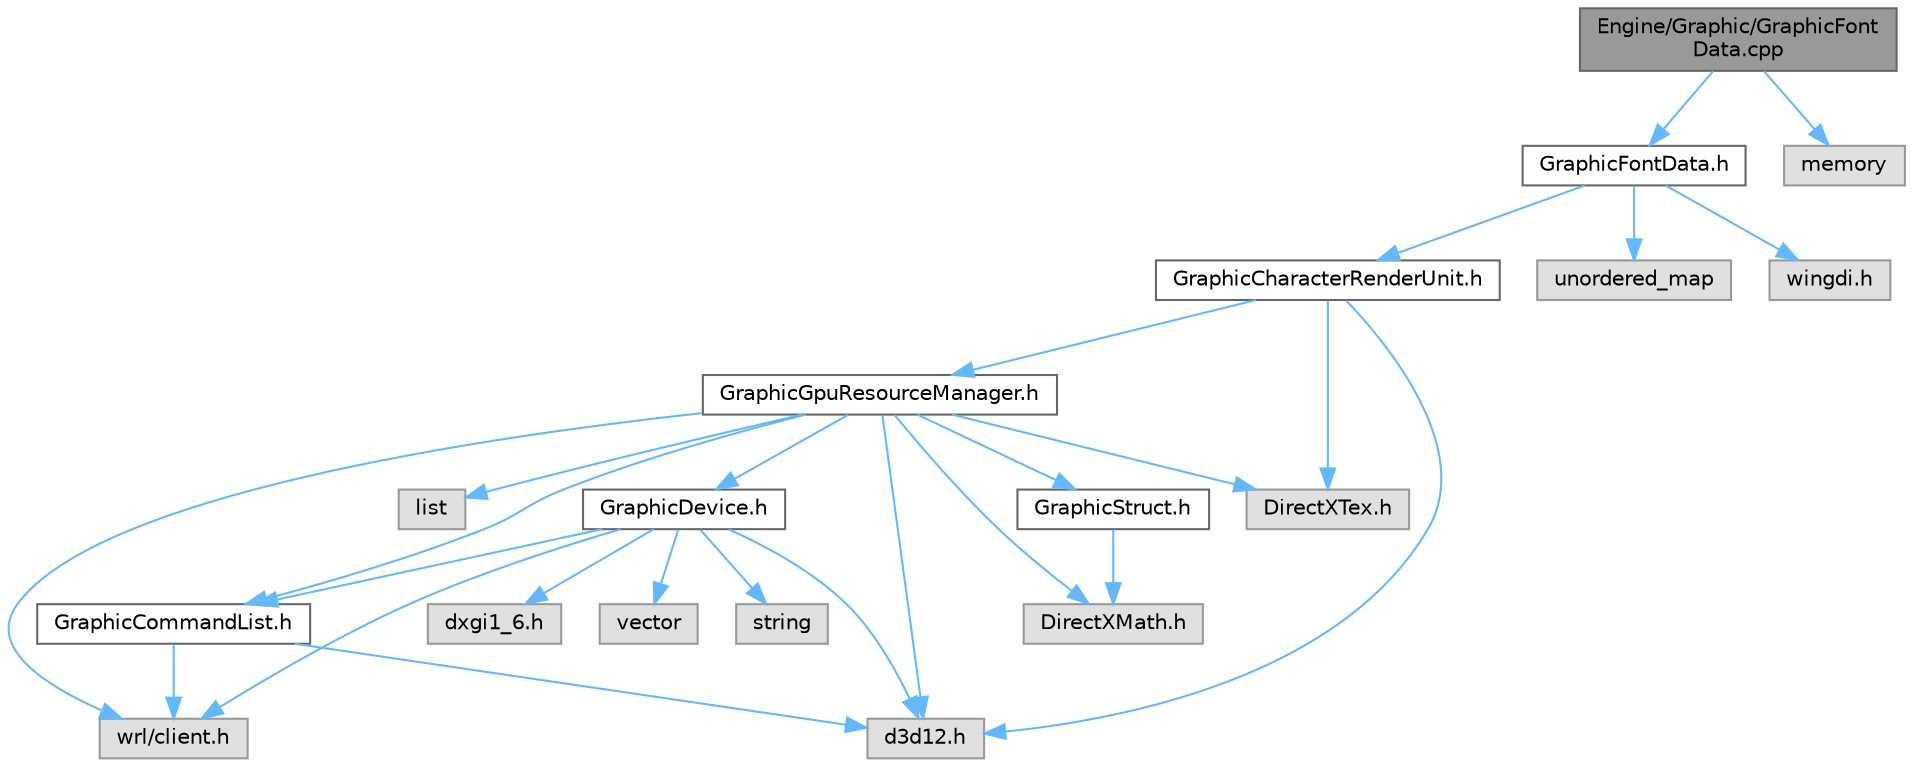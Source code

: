 digraph "Engine/Graphic/GraphicFontData.cpp"
{
 // LATEX_PDF_SIZE
  bgcolor="transparent";
  edge [fontname=Helvetica,fontsize=10,labelfontname=Helvetica,labelfontsize=10];
  node [fontname=Helvetica,fontsize=10,shape=box,height=0.2,width=0.4];
  Node1 [id="Node000001",label="Engine/Graphic/GraphicFont\lData.cpp",height=0.2,width=0.4,color="gray40", fillcolor="grey60", style="filled", fontcolor="black",tooltip=" "];
  Node1 -> Node2 [id="edge26_Node000001_Node000002",color="steelblue1",style="solid",tooltip=" "];
  Node2 [id="Node000002",label="GraphicFontData.h",height=0.2,width=0.4,color="grey40", fillcolor="white", style="filled",URL="$_graphic_font_data_8h.html",tooltip=" "];
  Node2 -> Node3 [id="edge27_Node000002_Node000003",color="steelblue1",style="solid",tooltip=" "];
  Node3 [id="Node000003",label="GraphicCharacterRenderUnit.h",height=0.2,width=0.4,color="grey40", fillcolor="white", style="filled",URL="$_graphic_character_render_unit_8h.html",tooltip=" "];
  Node3 -> Node4 [id="edge28_Node000003_Node000004",color="steelblue1",style="solid",tooltip=" "];
  Node4 [id="Node000004",label="GraphicGpuResourceManager.h",height=0.2,width=0.4,color="grey40", fillcolor="white", style="filled",URL="$_graphic_gpu_resource_manager_8h.html",tooltip=" "];
  Node4 -> Node5 [id="edge29_Node000004_Node000005",color="steelblue1",style="solid",tooltip=" "];
  Node5 [id="Node000005",label="GraphicDevice.h",height=0.2,width=0.4,color="grey40", fillcolor="white", style="filled",URL="$_graphic_device_8h.html",tooltip=" "];
  Node5 -> Node6 [id="edge30_Node000005_Node000006",color="steelblue1",style="solid",tooltip=" "];
  Node6 [id="Node000006",label="d3d12.h",height=0.2,width=0.4,color="grey60", fillcolor="#E0E0E0", style="filled",tooltip=" "];
  Node5 -> Node7 [id="edge31_Node000005_Node000007",color="steelblue1",style="solid",tooltip=" "];
  Node7 [id="Node000007",label="dxgi1_6.h",height=0.2,width=0.4,color="grey60", fillcolor="#E0E0E0", style="filled",tooltip=" "];
  Node5 -> Node8 [id="edge32_Node000005_Node000008",color="steelblue1",style="solid",tooltip=" "];
  Node8 [id="Node000008",label="wrl/client.h",height=0.2,width=0.4,color="grey60", fillcolor="#E0E0E0", style="filled",tooltip=" "];
  Node5 -> Node9 [id="edge33_Node000005_Node000009",color="steelblue1",style="solid",tooltip=" "];
  Node9 [id="Node000009",label="vector",height=0.2,width=0.4,color="grey60", fillcolor="#E0E0E0", style="filled",tooltip=" "];
  Node5 -> Node10 [id="edge34_Node000005_Node000010",color="steelblue1",style="solid",tooltip=" "];
  Node10 [id="Node000010",label="string",height=0.2,width=0.4,color="grey60", fillcolor="#E0E0E0", style="filled",tooltip=" "];
  Node5 -> Node11 [id="edge35_Node000005_Node000011",color="steelblue1",style="solid",tooltip=" "];
  Node11 [id="Node000011",label="GraphicCommandList.h",height=0.2,width=0.4,color="grey40", fillcolor="white", style="filled",URL="$_graphic_command_list_8h.html",tooltip=" "];
  Node11 -> Node6 [id="edge36_Node000011_Node000006",color="steelblue1",style="solid",tooltip=" "];
  Node11 -> Node8 [id="edge37_Node000011_Node000008",color="steelblue1",style="solid",tooltip=" "];
  Node4 -> Node11 [id="edge38_Node000004_Node000011",color="steelblue1",style="solid",tooltip=" "];
  Node4 -> Node12 [id="edge39_Node000004_Node000012",color="steelblue1",style="solid",tooltip=" "];
  Node12 [id="Node000012",label="GraphicStruct.h",height=0.2,width=0.4,color="grey40", fillcolor="white", style="filled",URL="$_graphic_struct_8h.html",tooltip=" "];
  Node12 -> Node13 [id="edge40_Node000012_Node000013",color="steelblue1",style="solid",tooltip=" "];
  Node13 [id="Node000013",label="DirectXMath.h",height=0.2,width=0.4,color="grey60", fillcolor="#E0E0E0", style="filled",tooltip=" "];
  Node4 -> Node6 [id="edge41_Node000004_Node000006",color="steelblue1",style="solid",tooltip=" "];
  Node4 -> Node13 [id="edge42_Node000004_Node000013",color="steelblue1",style="solid",tooltip=" "];
  Node4 -> Node14 [id="edge43_Node000004_Node000014",color="steelblue1",style="solid",tooltip=" "];
  Node14 [id="Node000014",label="DirectXTex.h",height=0.2,width=0.4,color="grey60", fillcolor="#E0E0E0", style="filled",tooltip=" "];
  Node4 -> Node15 [id="edge44_Node000004_Node000015",color="steelblue1",style="solid",tooltip=" "];
  Node15 [id="Node000015",label="list",height=0.2,width=0.4,color="grey60", fillcolor="#E0E0E0", style="filled",tooltip=" "];
  Node4 -> Node8 [id="edge45_Node000004_Node000008",color="steelblue1",style="solid",tooltip=" "];
  Node3 -> Node6 [id="edge46_Node000003_Node000006",color="steelblue1",style="solid",tooltip=" "];
  Node3 -> Node14 [id="edge47_Node000003_Node000014",color="steelblue1",style="solid",tooltip=" "];
  Node2 -> Node16 [id="edge48_Node000002_Node000016",color="steelblue1",style="solid",tooltip=" "];
  Node16 [id="Node000016",label="unordered_map",height=0.2,width=0.4,color="grey60", fillcolor="#E0E0E0", style="filled",tooltip=" "];
  Node2 -> Node17 [id="edge49_Node000002_Node000017",color="steelblue1",style="solid",tooltip=" "];
  Node17 [id="Node000017",label="wingdi.h",height=0.2,width=0.4,color="grey60", fillcolor="#E0E0E0", style="filled",tooltip=" "];
  Node1 -> Node18 [id="edge50_Node000001_Node000018",color="steelblue1",style="solid",tooltip=" "];
  Node18 [id="Node000018",label="memory",height=0.2,width=0.4,color="grey60", fillcolor="#E0E0E0", style="filled",tooltip=" "];
}
